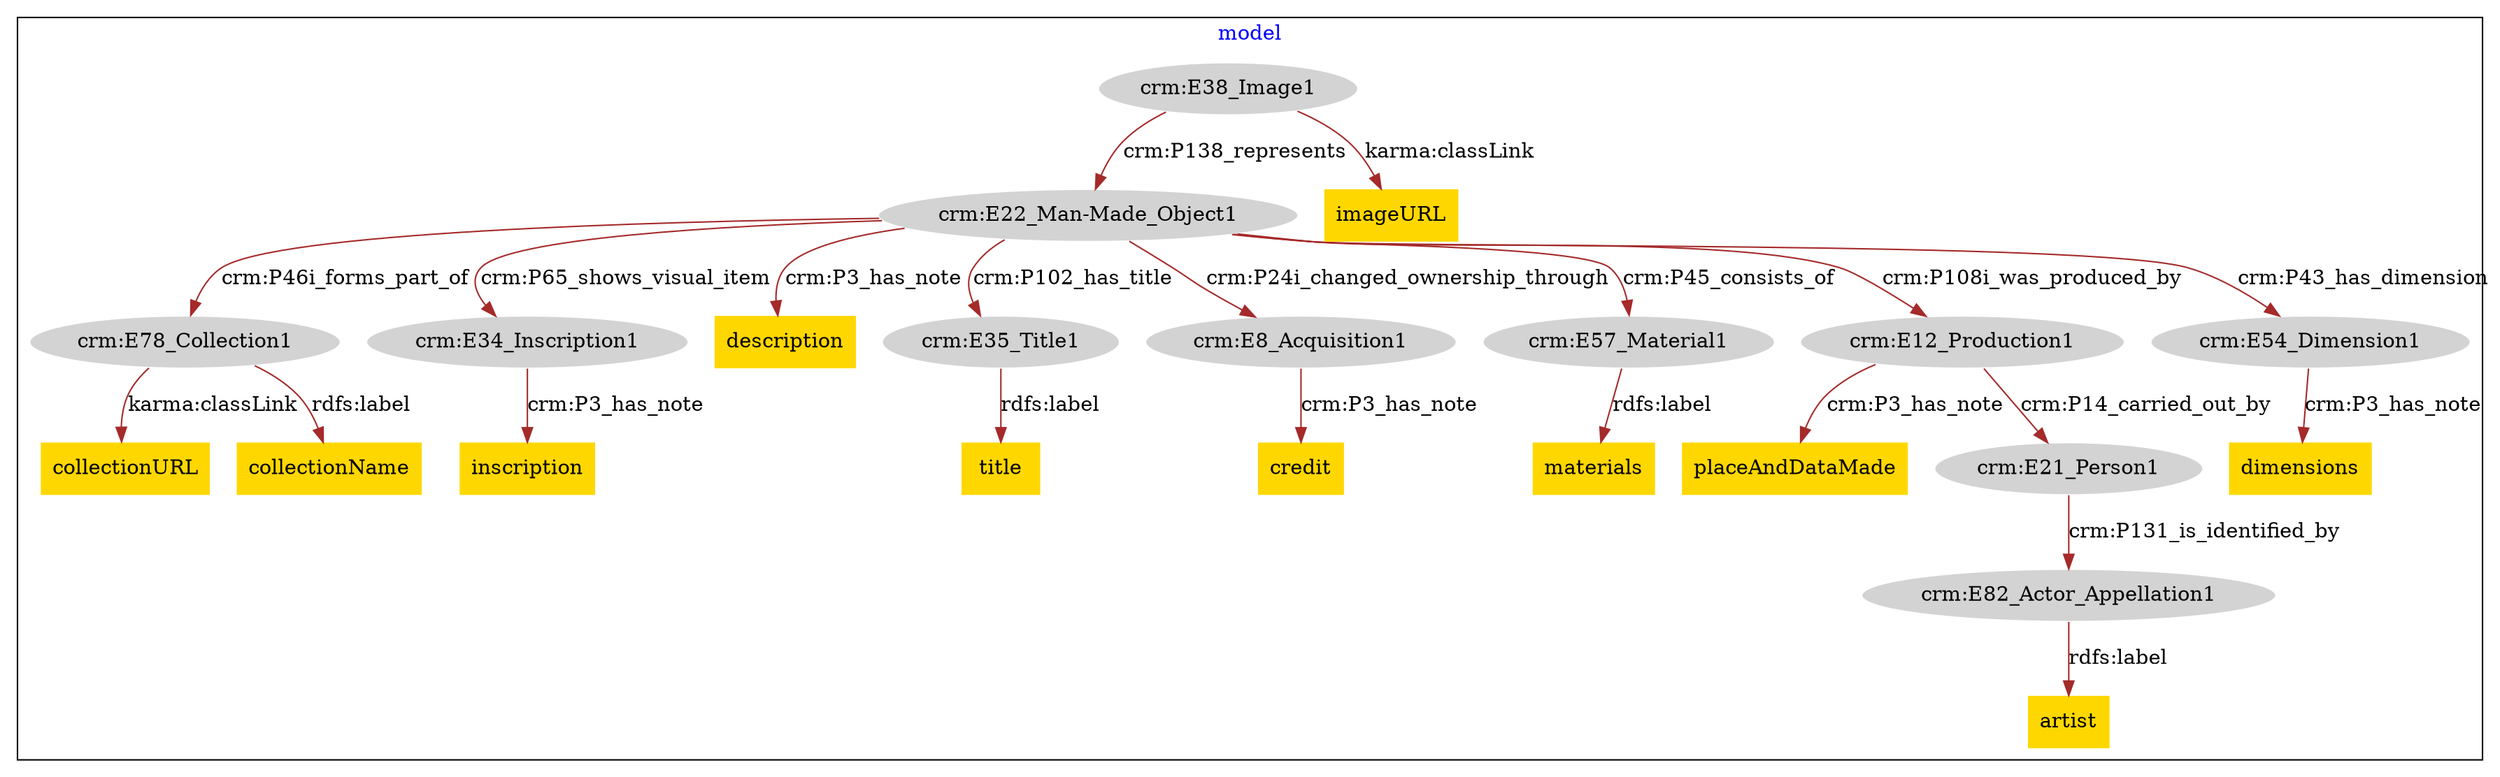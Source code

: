 digraph n0 {
fontcolor="blue"
remincross="true"
subgraph cluster {
label="model"
"crm:E78_Collection1"[style="filled",color="white",fillcolor="lightgray",label="crm:E78_Collection1"];
"collectionURL"[shape="plaintext",style="filled",fillcolor="gold",label="collectionURL"];
"crm:E34_Inscription1"[style="filled",color="white",fillcolor="lightgray",label="crm:E34_Inscription1"];
"inscription"[shape="plaintext",style="filled",fillcolor="gold",label="inscription"];
"crm:E22_Man-Made_Object1"[style="filled",color="white",fillcolor="lightgray",label="crm:E22_Man-Made_Object1"];
"description"[shape="plaintext",style="filled",fillcolor="gold",label="description"];
"crm:E35_Title1"[style="filled",color="white",fillcolor="lightgray",label="crm:E35_Title1"];
"title"[shape="plaintext",style="filled",fillcolor="gold",label="title"];
"collectionName"[shape="plaintext",style="filled",fillcolor="gold",label="collectionName"];
"crm:E82_Actor_Appellation1"[style="filled",color="white",fillcolor="lightgray",label="crm:E82_Actor_Appellation1"];
"artist"[shape="plaintext",style="filled",fillcolor="gold",label="artist"];
"crm:E8_Acquisition1"[style="filled",color="white",fillcolor="lightgray",label="crm:E8_Acquisition1"];
"credit"[shape="plaintext",style="filled",fillcolor="gold",label="credit"];
"crm:E57_Material1"[style="filled",color="white",fillcolor="lightgray",label="crm:E57_Material1"];
"materials"[shape="plaintext",style="filled",fillcolor="gold",label="materials"];
"crm:E38_Image1"[style="filled",color="white",fillcolor="lightgray",label="crm:E38_Image1"];
"imageURL"[shape="plaintext",style="filled",fillcolor="gold",label="imageURL"];
"crm:E12_Production1"[style="filled",color="white",fillcolor="lightgray",label="crm:E12_Production1"];
"placeAndDataMade"[shape="plaintext",style="filled",fillcolor="gold",label="placeAndDataMade"];
"crm:E54_Dimension1"[style="filled",color="white",fillcolor="lightgray",label="crm:E54_Dimension1"];
"dimensions"[shape="plaintext",style="filled",fillcolor="gold",label="dimensions"];
"crm:E21_Person1"[style="filled",color="white",fillcolor="lightgray",label="crm:E21_Person1"];
}
"crm:E78_Collection1" -> "collectionURL"[color="brown",fontcolor="black",label="karma:classLink"];
"crm:E34_Inscription1" -> "inscription"[color="brown",fontcolor="black",label="crm:P3_has_note"];
"crm:E22_Man-Made_Object1" -> "description"[color="brown",fontcolor="black",label="crm:P3_has_note"];
"crm:E35_Title1" -> "title"[color="brown",fontcolor="black",label="rdfs:label"];
"crm:E78_Collection1" -> "collectionName"[color="brown",fontcolor="black",label="rdfs:label"];
"crm:E82_Actor_Appellation1" -> "artist"[color="brown",fontcolor="black",label="rdfs:label"];
"crm:E8_Acquisition1" -> "credit"[color="brown",fontcolor="black",label="crm:P3_has_note"];
"crm:E57_Material1" -> "materials"[color="brown",fontcolor="black",label="rdfs:label"];
"crm:E38_Image1" -> "imageURL"[color="brown",fontcolor="black",label="karma:classLink"];
"crm:E12_Production1" -> "placeAndDataMade"[color="brown",fontcolor="black",label="crm:P3_has_note"];
"crm:E54_Dimension1" -> "dimensions"[color="brown",fontcolor="black",label="crm:P3_has_note"];
"crm:E38_Image1" -> "crm:E22_Man-Made_Object1"[color="brown",fontcolor="black",label="crm:P138_represents"];
"crm:E22_Man-Made_Object1" -> "crm:E12_Production1"[color="brown",fontcolor="black",label="crm:P108i_was_produced_by"];
"crm:E22_Man-Made_Object1" -> "crm:E35_Title1"[color="brown",fontcolor="black",label="crm:P102_has_title"];
"crm:E22_Man-Made_Object1" -> "crm:E8_Acquisition1"[color="brown",fontcolor="black",label="crm:P24i_changed_ownership_through"];
"crm:E22_Man-Made_Object1" -> "crm:E54_Dimension1"[color="brown",fontcolor="black",label="crm:P43_has_dimension"];
"crm:E22_Man-Made_Object1" -> "crm:E57_Material1"[color="brown",fontcolor="black",label="crm:P45_consists_of"];
"crm:E22_Man-Made_Object1" -> "crm:E78_Collection1"[color="brown",fontcolor="black",label="crm:P46i_forms_part_of"];
"crm:E22_Man-Made_Object1" -> "crm:E34_Inscription1"[color="brown",fontcolor="black",label="crm:P65_shows_visual_item"];
"crm:E12_Production1" -> "crm:E21_Person1"[color="brown",fontcolor="black",label="crm:P14_carried_out_by"];
"crm:E21_Person1" -> "crm:E82_Actor_Appellation1"[color="brown",fontcolor="black",label="crm:P131_is_identified_by"];
}
